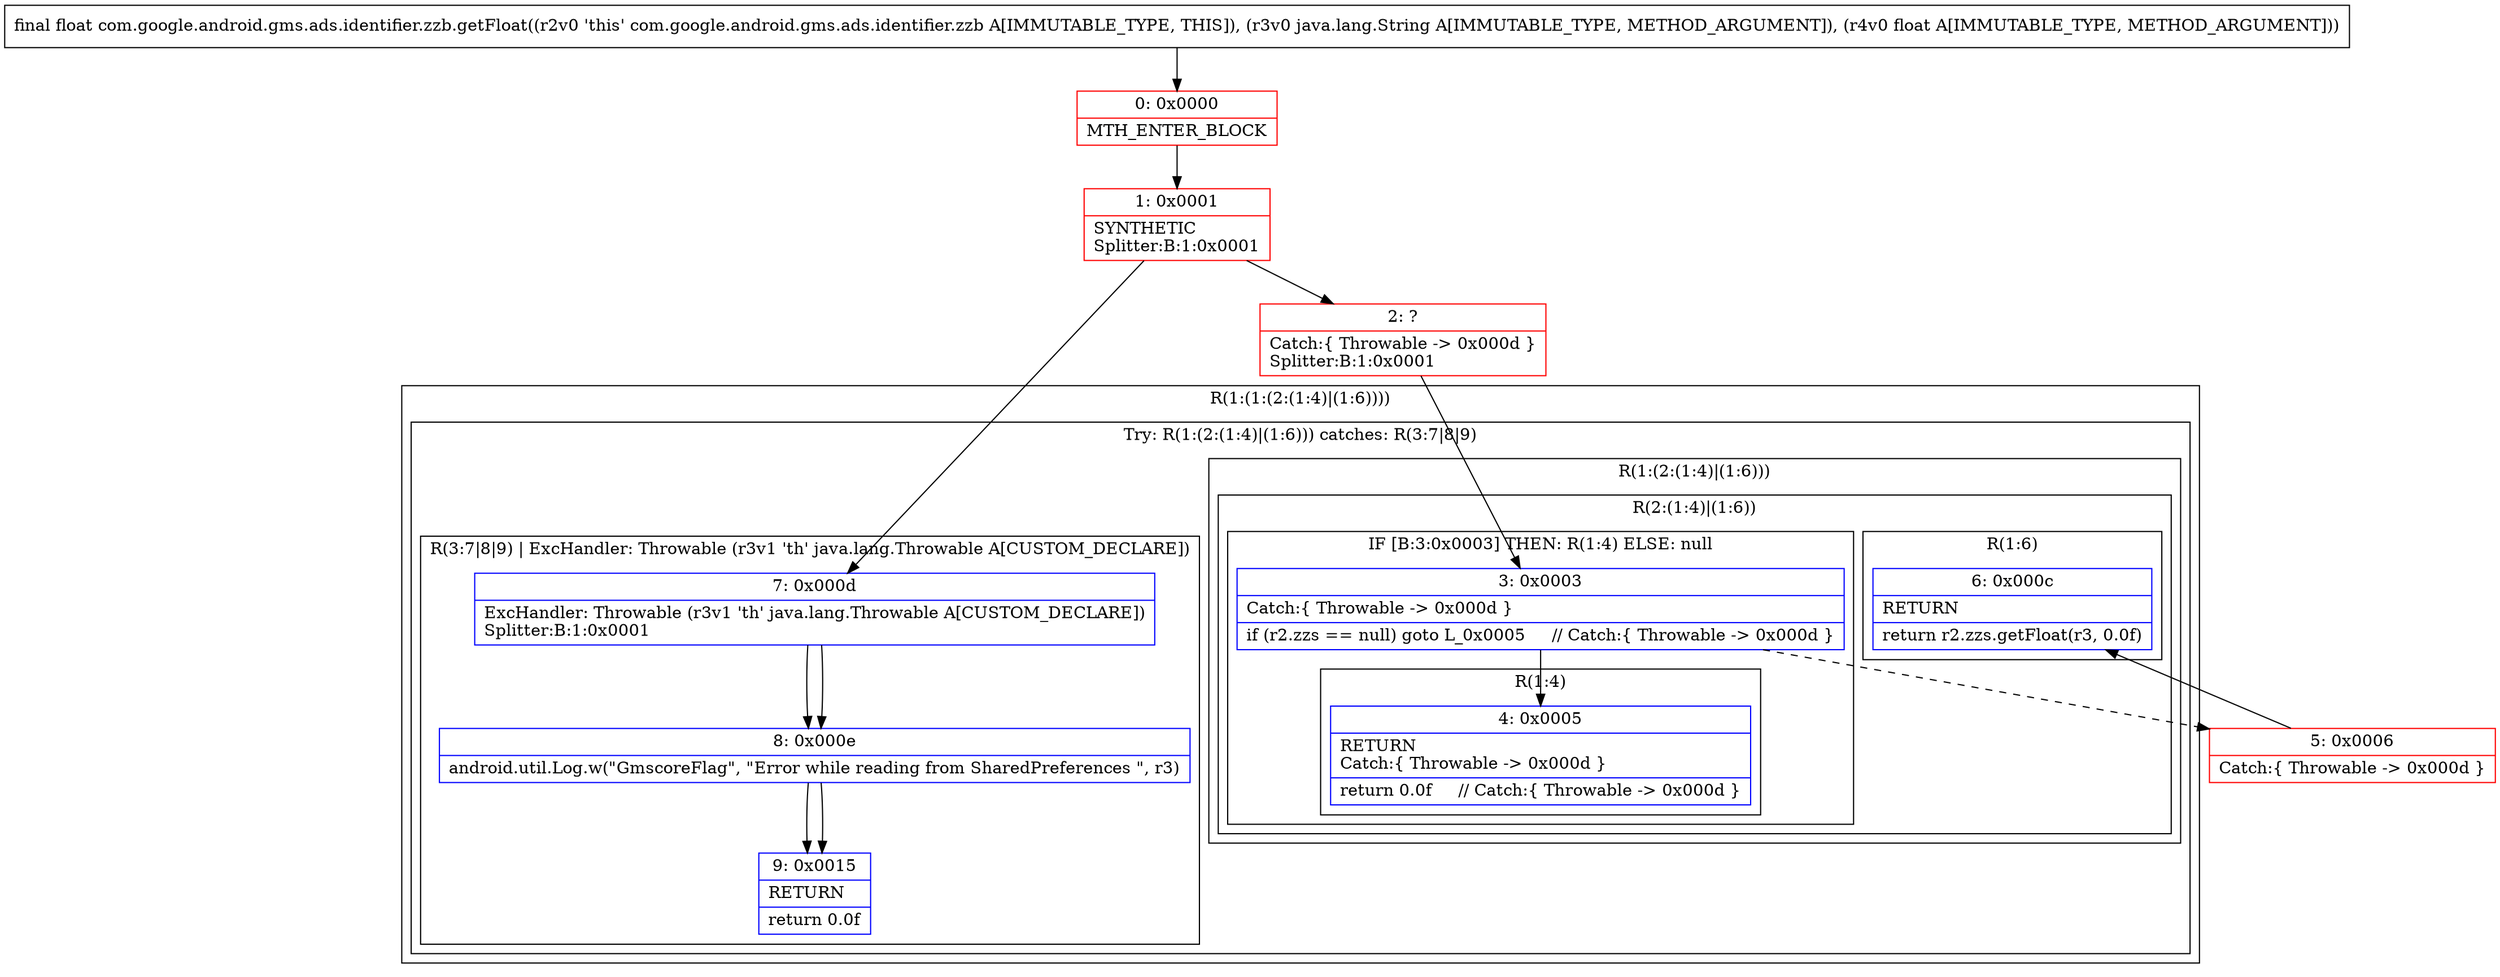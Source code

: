 digraph "CFG forcom.google.android.gms.ads.identifier.zzb.getFloat(Ljava\/lang\/String;F)F" {
subgraph cluster_Region_1714189591 {
label = "R(1:(1:(2:(1:4)|(1:6))))";
node [shape=record,color=blue];
subgraph cluster_TryCatchRegion_1372049984 {
label = "Try: R(1:(2:(1:4)|(1:6))) catches: R(3:7|8|9)";
node [shape=record,color=blue];
subgraph cluster_Region_192880319 {
label = "R(1:(2:(1:4)|(1:6)))";
node [shape=record,color=blue];
subgraph cluster_Region_154575298 {
label = "R(2:(1:4)|(1:6))";
node [shape=record,color=blue];
subgraph cluster_IfRegion_213383486 {
label = "IF [B:3:0x0003] THEN: R(1:4) ELSE: null";
node [shape=record,color=blue];
Node_3 [shape=record,label="{3\:\ 0x0003|Catch:\{ Throwable \-\> 0x000d \}\l|if (r2.zzs == null) goto L_0x0005     \/\/ Catch:\{ Throwable \-\> 0x000d \}\l}"];
subgraph cluster_Region_1661824826 {
label = "R(1:4)";
node [shape=record,color=blue];
Node_4 [shape=record,label="{4\:\ 0x0005|RETURN\lCatch:\{ Throwable \-\> 0x000d \}\l|return 0.0f     \/\/ Catch:\{ Throwable \-\> 0x000d \}\l}"];
}
}
subgraph cluster_Region_276041474 {
label = "R(1:6)";
node [shape=record,color=blue];
Node_6 [shape=record,label="{6\:\ 0x000c|RETURN\l|return r2.zzs.getFloat(r3, 0.0f)\l}"];
}
}
}
subgraph cluster_Region_745575551 {
label = "R(3:7|8|9) | ExcHandler: Throwable (r3v1 'th' java.lang.Throwable A[CUSTOM_DECLARE])\l";
node [shape=record,color=blue];
Node_7 [shape=record,label="{7\:\ 0x000d|ExcHandler: Throwable (r3v1 'th' java.lang.Throwable A[CUSTOM_DECLARE])\lSplitter:B:1:0x0001\l}"];
Node_8 [shape=record,label="{8\:\ 0x000e|android.util.Log.w(\"GmscoreFlag\", \"Error while reading from SharedPreferences \", r3)\l}"];
Node_9 [shape=record,label="{9\:\ 0x0015|RETURN\l|return 0.0f\l}"];
}
}
}
subgraph cluster_Region_745575551 {
label = "R(3:7|8|9) | ExcHandler: Throwable (r3v1 'th' java.lang.Throwable A[CUSTOM_DECLARE])\l";
node [shape=record,color=blue];
Node_7 [shape=record,label="{7\:\ 0x000d|ExcHandler: Throwable (r3v1 'th' java.lang.Throwable A[CUSTOM_DECLARE])\lSplitter:B:1:0x0001\l}"];
Node_8 [shape=record,label="{8\:\ 0x000e|android.util.Log.w(\"GmscoreFlag\", \"Error while reading from SharedPreferences \", r3)\l}"];
Node_9 [shape=record,label="{9\:\ 0x0015|RETURN\l|return 0.0f\l}"];
}
Node_0 [shape=record,color=red,label="{0\:\ 0x0000|MTH_ENTER_BLOCK\l}"];
Node_1 [shape=record,color=red,label="{1\:\ 0x0001|SYNTHETIC\lSplitter:B:1:0x0001\l}"];
Node_2 [shape=record,color=red,label="{2\:\ ?|Catch:\{ Throwable \-\> 0x000d \}\lSplitter:B:1:0x0001\l}"];
Node_5 [shape=record,color=red,label="{5\:\ 0x0006|Catch:\{ Throwable \-\> 0x000d \}\l}"];
MethodNode[shape=record,label="{final float com.google.android.gms.ads.identifier.zzb.getFloat((r2v0 'this' com.google.android.gms.ads.identifier.zzb A[IMMUTABLE_TYPE, THIS]), (r3v0 java.lang.String A[IMMUTABLE_TYPE, METHOD_ARGUMENT]), (r4v0 float A[IMMUTABLE_TYPE, METHOD_ARGUMENT])) }"];
MethodNode -> Node_0;
Node_3 -> Node_4;
Node_3 -> Node_5[style=dashed];
Node_7 -> Node_8;
Node_8 -> Node_9;
Node_7 -> Node_8;
Node_8 -> Node_9;
Node_0 -> Node_1;
Node_1 -> Node_2;
Node_1 -> Node_7;
Node_2 -> Node_3;
Node_5 -> Node_6;
}

